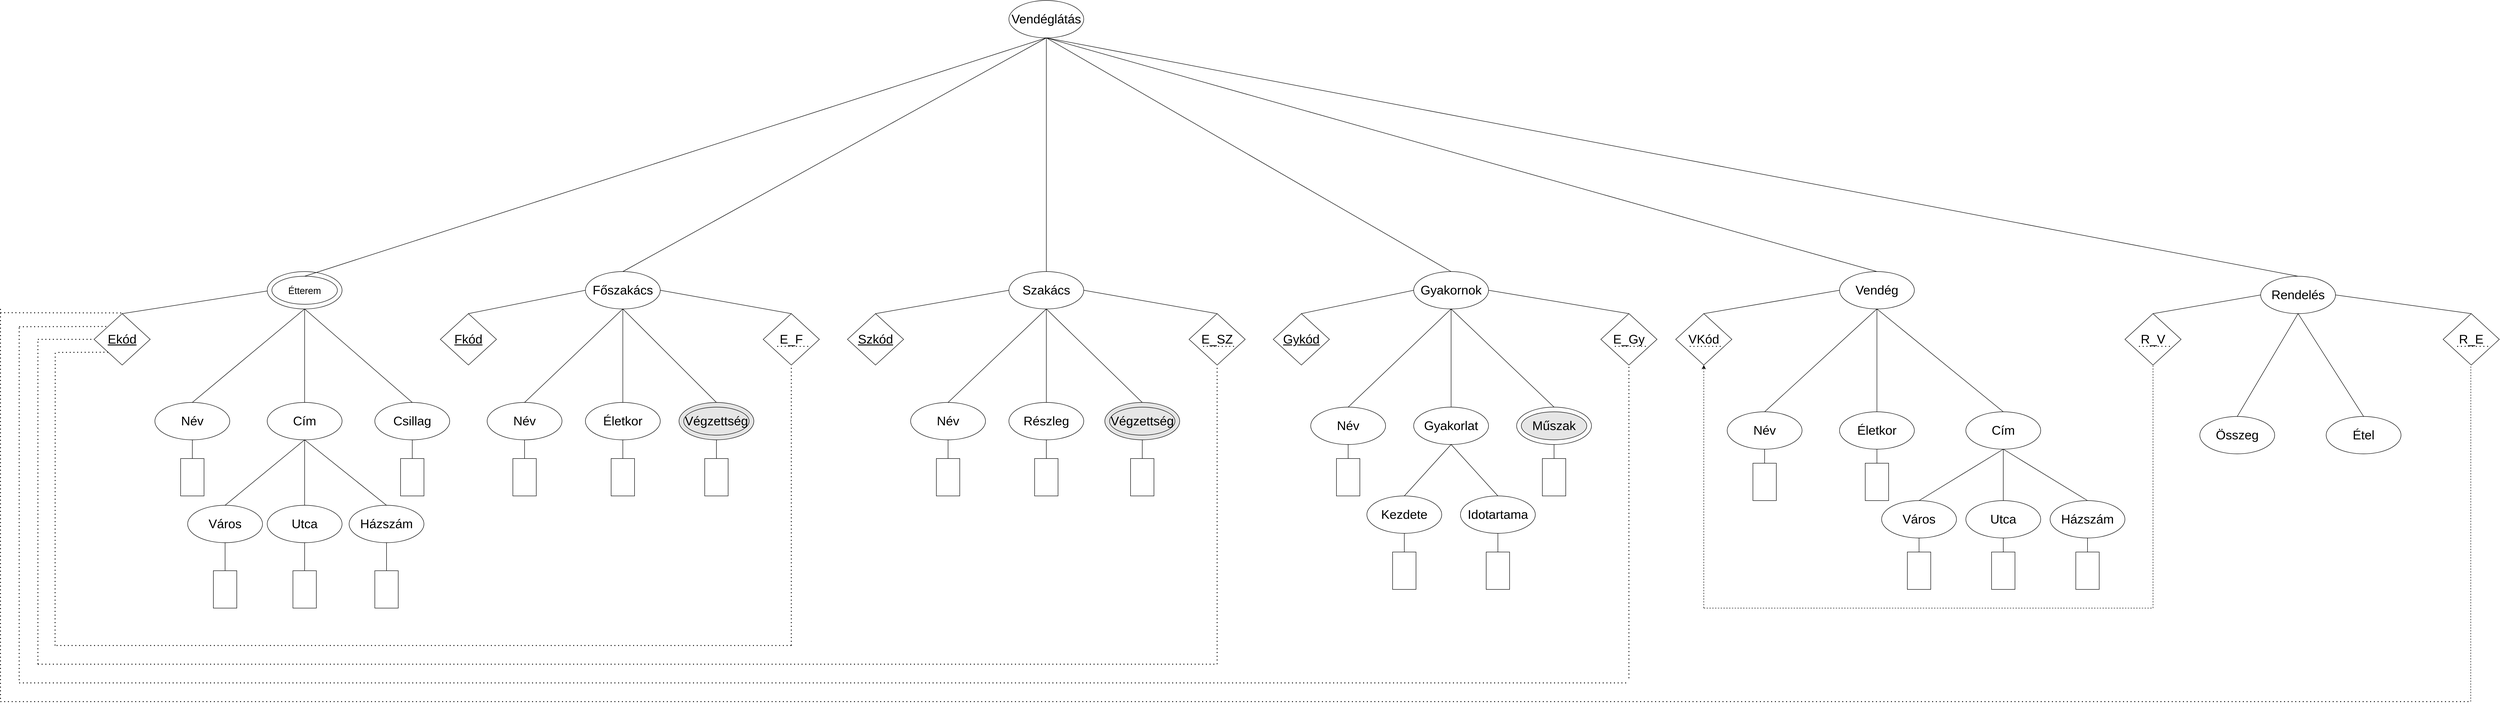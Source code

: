 <mxfile version="25.0.1">
  <diagram name="Page-1" id="8JmfMtVwKDrOoVaaeSnA">
    <mxGraphModel dx="6586" dy="4108" grid="1" gridSize="10" guides="1" tooltips="1" connect="1" arrows="1" fold="1" page="1" pageScale="1" pageWidth="850" pageHeight="1100" math="0" shadow="0">
      <root>
        <mxCell id="0" />
        <mxCell id="1" parent="0" />
        <mxCell id="OGvGZ4oasRyPuzzbkTMv-3" value="&lt;u style=&quot;font-size: 27px;&quot;&gt;Ekód&lt;/u&gt;" style="rhombus;whiteSpace=wrap;html=1;fontSize=27;" parent="1" vertex="1">
          <mxGeometry x="-280" y="290" width="120" height="110" as="geometry" />
        </mxCell>
        <mxCell id="OGvGZ4oasRyPuzzbkTMv-4" value="Cím" style="ellipse;whiteSpace=wrap;html=1;fontSize=27;" parent="1" vertex="1">
          <mxGeometry x="90" y="480" width="160" height="80" as="geometry" />
        </mxCell>
        <mxCell id="OGvGZ4oasRyPuzzbkTMv-5" value="Név" style="ellipse;whiteSpace=wrap;html=1;fontSize=27;" parent="1" vertex="1">
          <mxGeometry x="-150" y="480" width="160" height="80" as="geometry" />
        </mxCell>
        <mxCell id="OGvGZ4oasRyPuzzbkTMv-6" value="Csillag" style="ellipse;whiteSpace=wrap;html=1;fontSize=27;" parent="1" vertex="1">
          <mxGeometry x="320" y="480" width="160" height="80" as="geometry" />
        </mxCell>
        <mxCell id="OGvGZ4oasRyPuzzbkTMv-7" value="&lt;span style=&quot;color: rgba(0, 0, 0, 0); font-family: monospace; font-size: 0px; text-align: start; text-wrap: nowrap;&quot;&gt;%3CmxGraphModel%3E%3Croot%3E%3CmxCell%20id%3D%220%22%2F%3E%3CmxCell%20id%3D%221%22%20parent%3D%220%22%2F%3E%3CmxCell%20id%3D%222%22%20value%3D%22%22%20style%3D%22rounded%3D0%3BwhiteSpace%3Dwrap%3Bhtml%3D1%3Bdirection%3Dsouth%3B%22%20vertex%3D%221%22%20parent%3D%221%22%3E%3CmxGeometry%20x%3D%22-100%22%20y%3D%22600%22%20width%3D%2260%22%20height%3D%2280%22%20as%3D%22geometry%22%2F%3E%3C%2FmxCell%3E%3C%2Froot%3E%3C%2FmxGraphModel%3E&lt;/span&gt;" style="rounded=0;whiteSpace=wrap;html=1;direction=south;" parent="1" vertex="1">
          <mxGeometry x="-95" y="600" width="50" height="80" as="geometry" />
        </mxCell>
        <mxCell id="OGvGZ4oasRyPuzzbkTMv-8" value="" style="rounded=0;whiteSpace=wrap;html=1;direction=south;" parent="1" vertex="1">
          <mxGeometry x="375" y="600" width="50" height="80" as="geometry" />
        </mxCell>
        <mxCell id="OGvGZ4oasRyPuzzbkTMv-9" value="Utca" style="ellipse;whiteSpace=wrap;html=1;fontSize=27;" parent="1" vertex="1">
          <mxGeometry x="90" y="700" width="160" height="80" as="geometry" />
        </mxCell>
        <mxCell id="OGvGZ4oasRyPuzzbkTMv-10" value="Város" style="ellipse;whiteSpace=wrap;html=1;fontSize=27;" parent="1" vertex="1">
          <mxGeometry x="-80" y="700" width="160" height="80" as="geometry" />
        </mxCell>
        <mxCell id="OGvGZ4oasRyPuzzbkTMv-11" value="Házszám" style="ellipse;whiteSpace=wrap;html=1;fontSize=27;" parent="1" vertex="1">
          <mxGeometry x="265" y="700" width="160" height="80" as="geometry" />
        </mxCell>
        <mxCell id="OGvGZ4oasRyPuzzbkTMv-12" value="&lt;span style=&quot;color: rgba(0, 0, 0, 0); font-family: monospace; font-size: 0px; text-align: start; text-wrap: nowrap;&quot;&gt;%3CmxGraphModel%3E%3Croot%3E%3CmxCell%20id%3D%220%22%2F%3E%3CmxCell%20id%3D%221%22%20parent%3D%220%22%2F%3E%3CmxCell%20id%3D%222%22%20value%3D%22%22%20style%3D%22rounded%3D0%3BwhiteSpace%3Dwrap%3Bhtml%3D1%3Bdirection%3Dsouth%3B%22%20vertex%3D%221%22%20parent%3D%221%22%3E%3CmxGeometry%20x%3D%22-100%22%20y%3D%22600%22%20width%3D%2260%22%20height%3D%2280%22%20as%3D%22geometry%22%2F%3E%3C%2FmxCell%3E%3C%2Froot%3E%3C%2FmxGraphModel%3E&lt;/span&gt;" style="rounded=0;whiteSpace=wrap;html=1;direction=south;" parent="1" vertex="1">
          <mxGeometry x="-25" y="840" width="50" height="80" as="geometry" />
        </mxCell>
        <mxCell id="OGvGZ4oasRyPuzzbkTMv-13" value="&lt;span style=&quot;color: rgba(0, 0, 0, 0); font-family: monospace; font-size: 0px; text-align: start; text-wrap: nowrap;&quot;&gt;%3CmxGraphModel%3E%3Croot%3E%3CmxCell%20id%3D%220%22%2F%3E%3CmxCell%20id%3D%221%22%20parent%3D%220%22%2F%3E%3CmxCell%20id%3D%222%22%20value%3D%22%22%20style%3D%22rounded%3D0%3BwhiteSpace%3Dwrap%3Bhtml%3D1%3Bdirection%3Dsouth%3B%22%20vertex%3D%221%22%20parent%3D%221%22%3E%3CmxGeometry%20x%3D%22-100%22%20y%3D%22600%22%20width%3D%2260%22%20height%3D%2280%22%20as%3D%22geometry%22%2F%3E%3C%2FmxCell%3E%3C%2Froot%3E%3C%2FmxGraphModel%3E&lt;/span&gt;" style="rounded=0;whiteSpace=wrap;html=1;direction=south;" parent="1" vertex="1">
          <mxGeometry x="320" y="840" width="50" height="80" as="geometry" />
        </mxCell>
        <mxCell id="OGvGZ4oasRyPuzzbkTMv-14" value="&lt;span style=&quot;color: rgba(0, 0, 0, 0); font-family: monospace; font-size: 0px; text-align: start; text-wrap: nowrap;&quot;&gt;%3CmxGraphModel%3E%3Croot%3E%3CmxCell%20id%3D%220%22%2F%3E%3CmxCell%20id%3D%221%22%20parent%3D%220%22%2F%3E%3CmxCell%20id%3D%222%22%20value%3D%22%22%20style%3D%22rounded%3D0%3BwhiteSpace%3Dwrap%3Bhtml%3D1%3Bdirection%3Dsouth%3B%22%20vertex%3D%221%22%20parent%3D%221%22%3E%3CmxGeometry%20x%3D%22-100%22%20y%3D%22600%22%20width%3D%2260%22%20height%3D%2280%22%20as%3D%22geometry%22%2F%3E%3C%2FmxCell%3E%3C%2Froot%3E%3C%2FmxGraphModel%3E&lt;/span&gt;" style="rounded=0;whiteSpace=wrap;html=1;direction=south;" parent="1" vertex="1">
          <mxGeometry x="145" y="840" width="50" height="80" as="geometry" />
        </mxCell>
        <mxCell id="OGvGZ4oasRyPuzzbkTMv-15" value="" style="endArrow=none;html=1;rounded=0;entryX=0;entryY=0.5;entryDx=0;entryDy=0;exitX=0.5;exitY=0;exitDx=0;exitDy=0;" parent="1" source="OGvGZ4oasRyPuzzbkTMv-3" target="OGvGZ4oasRyPuzzbkTMv-27" edge="1">
          <mxGeometry width="50" height="50" relative="1" as="geometry">
            <mxPoint x="410" y="600" as="sourcePoint" />
            <mxPoint x="460" y="550" as="targetPoint" />
          </mxGeometry>
        </mxCell>
        <mxCell id="OGvGZ4oasRyPuzzbkTMv-16" value="" style="endArrow=none;html=1;rounded=0;entryX=0.5;entryY=1;entryDx=0;entryDy=0;exitX=0.5;exitY=0;exitDx=0;exitDy=0;" parent="1" source="OGvGZ4oasRyPuzzbkTMv-4" target="OGvGZ4oasRyPuzzbkTMv-2" edge="1">
          <mxGeometry width="50" height="50" relative="1" as="geometry">
            <mxPoint x="410" y="600" as="sourcePoint" />
            <mxPoint x="460" y="550" as="targetPoint" />
          </mxGeometry>
        </mxCell>
        <mxCell id="OGvGZ4oasRyPuzzbkTMv-17" value="" style="endArrow=none;html=1;rounded=0;entryX=0.5;entryY=1;entryDx=0;entryDy=0;exitX=0.5;exitY=0;exitDx=0;exitDy=0;" parent="1" source="OGvGZ4oasRyPuzzbkTMv-6" target="OGvGZ4oasRyPuzzbkTMv-2" edge="1">
          <mxGeometry width="50" height="50" relative="1" as="geometry">
            <mxPoint x="410" y="600" as="sourcePoint" />
            <mxPoint x="460" y="550" as="targetPoint" />
          </mxGeometry>
        </mxCell>
        <mxCell id="OGvGZ4oasRyPuzzbkTMv-18" value="" style="endArrow=none;html=1;rounded=0;entryX=0.5;entryY=1;entryDx=0;entryDy=0;exitX=0.5;exitY=0;exitDx=0;exitDy=0;" parent="1" source="OGvGZ4oasRyPuzzbkTMv-5" target="OGvGZ4oasRyPuzzbkTMv-2" edge="1">
          <mxGeometry width="50" height="50" relative="1" as="geometry">
            <mxPoint x="410" y="600" as="sourcePoint" />
            <mxPoint x="460" y="550" as="targetPoint" />
          </mxGeometry>
        </mxCell>
        <mxCell id="OGvGZ4oasRyPuzzbkTMv-19" value="" style="endArrow=none;html=1;rounded=0;entryX=0.5;entryY=1;entryDx=0;entryDy=0;exitX=0.5;exitY=0;exitDx=0;exitDy=0;" parent="1" source="OGvGZ4oasRyPuzzbkTMv-9" target="OGvGZ4oasRyPuzzbkTMv-4" edge="1">
          <mxGeometry width="50" height="50" relative="1" as="geometry">
            <mxPoint x="410" y="600" as="sourcePoint" />
            <mxPoint x="460" y="550" as="targetPoint" />
          </mxGeometry>
        </mxCell>
        <mxCell id="OGvGZ4oasRyPuzzbkTMv-20" value="" style="endArrow=none;html=1;rounded=0;entryX=0.5;entryY=1;entryDx=0;entryDy=0;exitX=0.5;exitY=0;exitDx=0;exitDy=0;" parent="1" source="OGvGZ4oasRyPuzzbkTMv-10" target="OGvGZ4oasRyPuzzbkTMv-4" edge="1">
          <mxGeometry width="50" height="50" relative="1" as="geometry">
            <mxPoint x="410" y="600" as="sourcePoint" />
            <mxPoint x="460" y="550" as="targetPoint" />
          </mxGeometry>
        </mxCell>
        <mxCell id="OGvGZ4oasRyPuzzbkTMv-21" value="" style="endArrow=none;html=1;rounded=0;entryX=0.5;entryY=1;entryDx=0;entryDy=0;exitX=0.5;exitY=0;exitDx=0;exitDy=0;" parent="1" source="OGvGZ4oasRyPuzzbkTMv-11" target="OGvGZ4oasRyPuzzbkTMv-4" edge="1">
          <mxGeometry width="50" height="50" relative="1" as="geometry">
            <mxPoint x="410" y="600" as="sourcePoint" />
            <mxPoint x="460" y="550" as="targetPoint" />
          </mxGeometry>
        </mxCell>
        <mxCell id="OGvGZ4oasRyPuzzbkTMv-22" value="" style="endArrow=none;html=1;rounded=0;entryX=0.5;entryY=1;entryDx=0;entryDy=0;exitX=0;exitY=0.5;exitDx=0;exitDy=0;" parent="1" source="OGvGZ4oasRyPuzzbkTMv-8" target="OGvGZ4oasRyPuzzbkTMv-6" edge="1">
          <mxGeometry width="50" height="50" relative="1" as="geometry">
            <mxPoint x="410" y="600" as="sourcePoint" />
            <mxPoint x="460" y="550" as="targetPoint" />
          </mxGeometry>
        </mxCell>
        <mxCell id="OGvGZ4oasRyPuzzbkTMv-23" value="" style="endArrow=none;html=1;rounded=0;entryX=0.5;entryY=1;entryDx=0;entryDy=0;exitX=0;exitY=0.5;exitDx=0;exitDy=0;" parent="1" source="OGvGZ4oasRyPuzzbkTMv-7" target="OGvGZ4oasRyPuzzbkTMv-5" edge="1">
          <mxGeometry width="50" height="50" relative="1" as="geometry">
            <mxPoint x="410" y="600" as="sourcePoint" />
            <mxPoint x="460" y="550" as="targetPoint" />
          </mxGeometry>
        </mxCell>
        <mxCell id="OGvGZ4oasRyPuzzbkTMv-24" value="" style="endArrow=none;html=1;rounded=0;entryX=0.5;entryY=1;entryDx=0;entryDy=0;exitX=0;exitY=0.5;exitDx=0;exitDy=0;" parent="1" source="OGvGZ4oasRyPuzzbkTMv-14" target="OGvGZ4oasRyPuzzbkTMv-9" edge="1">
          <mxGeometry width="50" height="50" relative="1" as="geometry">
            <mxPoint x="410" y="600" as="sourcePoint" />
            <mxPoint x="460" y="550" as="targetPoint" />
          </mxGeometry>
        </mxCell>
        <mxCell id="OGvGZ4oasRyPuzzbkTMv-25" value="" style="endArrow=none;html=1;rounded=0;entryX=0.5;entryY=1;entryDx=0;entryDy=0;exitX=0;exitY=0.5;exitDx=0;exitDy=0;" parent="1" source="OGvGZ4oasRyPuzzbkTMv-12" target="OGvGZ4oasRyPuzzbkTMv-10" edge="1">
          <mxGeometry width="50" height="50" relative="1" as="geometry">
            <mxPoint x="410" y="600" as="sourcePoint" />
            <mxPoint x="460" y="550" as="targetPoint" />
          </mxGeometry>
        </mxCell>
        <mxCell id="OGvGZ4oasRyPuzzbkTMv-26" value="" style="endArrow=none;html=1;rounded=0;entryX=0.5;entryY=1;entryDx=0;entryDy=0;exitX=0;exitY=0.5;exitDx=0;exitDy=0;" parent="1" source="OGvGZ4oasRyPuzzbkTMv-13" target="OGvGZ4oasRyPuzzbkTMv-11" edge="1">
          <mxGeometry width="50" height="50" relative="1" as="geometry">
            <mxPoint x="410" y="600" as="sourcePoint" />
            <mxPoint x="460" y="550" as="targetPoint" />
          </mxGeometry>
        </mxCell>
        <mxCell id="OGvGZ4oasRyPuzzbkTMv-28" value="" style="group;fontSize=27;" parent="1" vertex="1" connectable="0">
          <mxGeometry x="90" y="200" width="160" height="80" as="geometry" />
        </mxCell>
        <mxCell id="OGvGZ4oasRyPuzzbkTMv-2" value="Étterem" style="ellipse;whiteSpace=wrap;html=1;fontSize=20;" parent="OGvGZ4oasRyPuzzbkTMv-28" vertex="1">
          <mxGeometry width="160" height="80" as="geometry" />
        </mxCell>
        <mxCell id="OGvGZ4oasRyPuzzbkTMv-27" value="" style="ellipse;whiteSpace=wrap;html=1;fillColor=none;" parent="OGvGZ4oasRyPuzzbkTMv-28" vertex="1">
          <mxGeometry x="10" y="10" width="140" height="60" as="geometry" />
        </mxCell>
        <mxCell id="OGvGZ4oasRyPuzzbkTMv-32" value="Főszakács" style="ellipse;whiteSpace=wrap;html=1;fontSize=27;" parent="1" vertex="1">
          <mxGeometry x="770" y="200" width="160" height="80" as="geometry" />
        </mxCell>
        <mxCell id="OGvGZ4oasRyPuzzbkTMv-33" value="Szakács" style="ellipse;whiteSpace=wrap;html=1;fontSize=27;" parent="1" vertex="1">
          <mxGeometry x="1675" y="200" width="160" height="80" as="geometry" />
        </mxCell>
        <mxCell id="OGvGZ4oasRyPuzzbkTMv-34" value="Gyakornok" style="ellipse;whiteSpace=wrap;html=1;fontSize=27;" parent="1" vertex="1">
          <mxGeometry x="2540" y="200" width="160" height="80" as="geometry" />
        </mxCell>
        <mxCell id="OGvGZ4oasRyPuzzbkTMv-35" value="Vendég" style="ellipse;whiteSpace=wrap;html=1;fontSize=27;" parent="1" vertex="1">
          <mxGeometry x="3450" y="200" width="160" height="80" as="geometry" />
        </mxCell>
        <mxCell id="OGvGZ4oasRyPuzzbkTMv-36" value="&lt;u style=&quot;font-size: 27px;&quot;&gt;Fkód&lt;/u&gt;" style="rhombus;whiteSpace=wrap;html=1;fontSize=27;" parent="1" vertex="1">
          <mxGeometry x="460" y="290" width="120" height="110" as="geometry" />
        </mxCell>
        <mxCell id="OGvGZ4oasRyPuzzbkTMv-37" value="Név" style="ellipse;whiteSpace=wrap;html=1;fontSize=27;" parent="1" vertex="1">
          <mxGeometry x="560" y="480" width="160" height="80" as="geometry" />
        </mxCell>
        <mxCell id="OGvGZ4oasRyPuzzbkTMv-38" value="Életkor" style="ellipse;whiteSpace=wrap;html=1;fontSize=27;" parent="1" vertex="1">
          <mxGeometry x="770" y="480" width="160" height="80" as="geometry" />
        </mxCell>
        <mxCell id="OGvGZ4oasRyPuzzbkTMv-39" value="" style="ellipse;whiteSpace=wrap;html=1;fontSize=27;fillColor=#E6E6E6;" parent="1" vertex="1">
          <mxGeometry x="970" y="480" width="160" height="80" as="geometry" />
        </mxCell>
        <mxCell id="OGvGZ4oasRyPuzzbkTMv-40" value="&lt;span style=&quot;color: rgba(0, 0, 0, 0); font-family: monospace; font-size: 0px; text-align: start; text-wrap: nowrap;&quot;&gt;%3CmxGraphModel%3E%3Croot%3E%3CmxCell%20id%3D%220%22%2F%3E%3CmxCell%20id%3D%221%22%20parent%3D%220%22%2F%3E%3CmxCell%20id%3D%222%22%20value%3D%22%22%20style%3D%22rounded%3D0%3BwhiteSpace%3Dwrap%3Bhtml%3D1%3Bdirection%3Dsouth%3B%22%20vertex%3D%221%22%20parent%3D%221%22%3E%3CmxGeometry%20x%3D%22-100%22%20y%3D%22600%22%20width%3D%2260%22%20height%3D%2280%22%20as%3D%22geometry%22%2F%3E%3C%2FmxCell%3E%3C%2Froot%3E%3C%2FmxGraphModel%3E&lt;/span&gt;" style="rounded=0;whiteSpace=wrap;html=1;direction=south;" parent="1" vertex="1">
          <mxGeometry x="615" y="600" width="50" height="80" as="geometry" />
        </mxCell>
        <mxCell id="OGvGZ4oasRyPuzzbkTMv-41" value="&lt;span style=&quot;color: rgba(0, 0, 0, 0); font-family: monospace; font-size: 0px; text-align: start; text-wrap: nowrap;&quot;&gt;%3CmxGraphModel%3E%3Croot%3E%3CmxCell%20id%3D%220%22%2F%3E%3CmxCell%20id%3D%221%22%20parent%3D%220%22%2F%3E%3CmxCell%20id%3D%222%22%20value%3D%22%22%20style%3D%22rounded%3D0%3BwhiteSpace%3Dwrap%3Bhtml%3D1%3Bdirection%3Dsouth%3B%22%20vertex%3D%221%22%20parent%3D%221%22%3E%3CmxGeometry%20x%3D%22-100%22%20y%3D%22600%22%20width%3D%2260%22%20height%3D%2280%22%20as%3D%22geometry%22%2F%3E%3C%2FmxCell%3E%3C%2Froot%3E%3C%2FmxGraphModel%3E&lt;/span&gt;" style="rounded=0;whiteSpace=wrap;html=1;direction=south;" parent="1" vertex="1">
          <mxGeometry x="825" y="600" width="50" height="80" as="geometry" />
        </mxCell>
        <mxCell id="OGvGZ4oasRyPuzzbkTMv-42" value="" style="endArrow=none;html=1;rounded=0;exitX=0;exitY=0.5;exitDx=0;exitDy=0;entryX=0.5;entryY=1;entryDx=0;entryDy=0;" parent="1" source="OGvGZ4oasRyPuzzbkTMv-40" target="OGvGZ4oasRyPuzzbkTMv-37" edge="1">
          <mxGeometry width="50" height="50" relative="1" as="geometry">
            <mxPoint x="410" y="610" as="sourcePoint" />
            <mxPoint x="670" y="570" as="targetPoint" />
          </mxGeometry>
        </mxCell>
        <mxCell id="OGvGZ4oasRyPuzzbkTMv-43" value="" style="endArrow=none;html=1;rounded=0;entryX=0;entryY=0.5;entryDx=0;entryDy=0;exitX=0.5;exitY=0;exitDx=0;exitDy=0;" parent="1" source="OGvGZ4oasRyPuzzbkTMv-36" target="OGvGZ4oasRyPuzzbkTMv-32" edge="1">
          <mxGeometry width="50" height="50" relative="1" as="geometry">
            <mxPoint x="1110" y="530" as="sourcePoint" />
            <mxPoint x="1160" y="480" as="targetPoint" />
          </mxGeometry>
        </mxCell>
        <mxCell id="OGvGZ4oasRyPuzzbkTMv-44" value="" style="endArrow=none;html=1;rounded=0;entryX=0.5;entryY=1;entryDx=0;entryDy=0;exitX=0;exitY=0.5;exitDx=0;exitDy=0;" parent="1" source="OGvGZ4oasRyPuzzbkTMv-41" target="OGvGZ4oasRyPuzzbkTMv-38" edge="1">
          <mxGeometry width="50" height="50" relative="1" as="geometry">
            <mxPoint x="1110" y="530" as="sourcePoint" />
            <mxPoint x="1160" y="480" as="targetPoint" />
          </mxGeometry>
        </mxCell>
        <mxCell id="OGvGZ4oasRyPuzzbkTMv-45" value="" style="endArrow=none;html=1;rounded=0;entryX=0.5;entryY=1;entryDx=0;entryDy=0;exitX=0.5;exitY=0;exitDx=0;exitDy=0;" parent="1" source="OGvGZ4oasRyPuzzbkTMv-38" target="OGvGZ4oasRyPuzzbkTMv-32" edge="1">
          <mxGeometry width="50" height="50" relative="1" as="geometry">
            <mxPoint x="1110" y="530" as="sourcePoint" />
            <mxPoint x="1160" y="480" as="targetPoint" />
          </mxGeometry>
        </mxCell>
        <mxCell id="OGvGZ4oasRyPuzzbkTMv-46" value="" style="endArrow=none;html=1;rounded=0;entryX=0.5;entryY=1;entryDx=0;entryDy=0;exitX=0.5;exitY=0;exitDx=0;exitDy=0;" parent="1" source="OGvGZ4oasRyPuzzbkTMv-37" target="OGvGZ4oasRyPuzzbkTMv-32" edge="1">
          <mxGeometry width="50" height="50" relative="1" as="geometry">
            <mxPoint x="1110" y="530" as="sourcePoint" />
            <mxPoint x="1160" y="480" as="targetPoint" />
          </mxGeometry>
        </mxCell>
        <mxCell id="OGvGZ4oasRyPuzzbkTMv-50" value="" style="endArrow=none;html=1;rounded=0;entryX=0.5;entryY=1;entryDx=0;entryDy=0;exitX=0.5;exitY=0;exitDx=0;exitDy=0;" parent="1" source="OGvGZ4oasRyPuzzbkTMv-39" target="OGvGZ4oasRyPuzzbkTMv-32" edge="1">
          <mxGeometry width="50" height="50" relative="1" as="geometry">
            <mxPoint x="1110" y="530" as="sourcePoint" />
            <mxPoint x="1160" y="480" as="targetPoint" />
          </mxGeometry>
        </mxCell>
        <mxCell id="OGvGZ4oasRyPuzzbkTMv-51" value="&lt;u style=&quot;font-size: 27px;&quot;&gt;Szkód&lt;/u&gt;" style="rhombus;whiteSpace=wrap;html=1;fontSize=27;" parent="1" vertex="1">
          <mxGeometry x="1330" y="290" width="120" height="110" as="geometry" />
        </mxCell>
        <mxCell id="OGvGZ4oasRyPuzzbkTMv-52" value="" style="endArrow=none;html=1;rounded=0;entryX=0;entryY=0.5;entryDx=0;entryDy=0;exitX=0.5;exitY=0;exitDx=0;exitDy=0;" parent="1" source="OGvGZ4oasRyPuzzbkTMv-51" target="OGvGZ4oasRyPuzzbkTMv-33" edge="1">
          <mxGeometry width="50" height="50" relative="1" as="geometry">
            <mxPoint x="1395" y="280" as="sourcePoint" />
            <mxPoint x="1535" y="240" as="targetPoint" />
          </mxGeometry>
        </mxCell>
        <mxCell id="OGvGZ4oasRyPuzzbkTMv-53" value="Név" style="ellipse;whiteSpace=wrap;html=1;fontSize=27;" parent="1" vertex="1">
          <mxGeometry x="1465" y="480" width="160" height="80" as="geometry" />
        </mxCell>
        <mxCell id="OGvGZ4oasRyPuzzbkTMv-54" value="Részleg" style="ellipse;whiteSpace=wrap;html=1;fontSize=27;" parent="1" vertex="1">
          <mxGeometry x="1675" y="480" width="160" height="80" as="geometry" />
        </mxCell>
        <mxCell id="OGvGZ4oasRyPuzzbkTMv-55" value="" style="ellipse;whiteSpace=wrap;html=1;fontSize=27;fillColor=#E6E6E6;" parent="1" vertex="1">
          <mxGeometry x="1880" y="480" width="160" height="80" as="geometry" />
        </mxCell>
        <mxCell id="OGvGZ4oasRyPuzzbkTMv-56" value="&lt;span style=&quot;color: rgba(0, 0, 0, 0); font-family: monospace; font-size: 0px; text-align: start; text-wrap: nowrap;&quot;&gt;%3CmxGraphModel%3E%3Croot%3E%3CmxCell%20id%3D%220%22%2F%3E%3CmxCell%20id%3D%221%22%20parent%3D%220%22%2F%3E%3CmxCell%20id%3D%222%22%20value%3D%22%22%20style%3D%22rounded%3D0%3BwhiteSpace%3Dwrap%3Bhtml%3D1%3Bdirection%3Dsouth%3B%22%20vertex%3D%221%22%20parent%3D%221%22%3E%3CmxGeometry%20x%3D%22-100%22%20y%3D%22600%22%20width%3D%2260%22%20height%3D%2280%22%20as%3D%22geometry%22%2F%3E%3C%2FmxCell%3E%3C%2Froot%3E%3C%2FmxGraphModel%3E&lt;/span&gt;" style="rounded=0;whiteSpace=wrap;html=1;direction=south;" parent="1" vertex="1">
          <mxGeometry x="1520" y="600" width="50" height="80" as="geometry" />
        </mxCell>
        <mxCell id="OGvGZ4oasRyPuzzbkTMv-57" value="&lt;span style=&quot;color: rgba(0, 0, 0, 0); font-family: monospace; font-size: 0px; text-align: start; text-wrap: nowrap;&quot;&gt;%3CmxGraphModel%3E%3Croot%3E%3CmxCell%20id%3D%220%22%2F%3E%3CmxCell%20id%3D%221%22%20parent%3D%220%22%2F%3E%3CmxCell%20id%3D%222%22%20value%3D%22%22%20style%3D%22rounded%3D0%3BwhiteSpace%3Dwrap%3Bhtml%3D1%3Bdirection%3Dsouth%3B%22%20vertex%3D%221%22%20parent%3D%221%22%3E%3CmxGeometry%20x%3D%22-100%22%20y%3D%22600%22%20width%3D%2260%22%20height%3D%2280%22%20as%3D%22geometry%22%2F%3E%3C%2FmxCell%3E%3C%2Froot%3E%3C%2FmxGraphModel%3E&lt;/span&gt;" style="rounded=0;whiteSpace=wrap;html=1;direction=south;" parent="1" vertex="1">
          <mxGeometry x="1730" y="600" width="50" height="80" as="geometry" />
        </mxCell>
        <mxCell id="OGvGZ4oasRyPuzzbkTMv-58" value="" style="endArrow=none;html=1;rounded=0;entryX=0;entryY=0.5;entryDx=0;entryDy=0;exitX=0.5;exitY=1;exitDx=0;exitDy=0;" parent="1" source="OGvGZ4oasRyPuzzbkTMv-53" target="OGvGZ4oasRyPuzzbkTMv-56" edge="1">
          <mxGeometry width="50" height="50" relative="1" as="geometry">
            <mxPoint x="1050" y="610" as="sourcePoint" />
            <mxPoint x="1050" y="570" as="targetPoint" />
          </mxGeometry>
        </mxCell>
        <mxCell id="OGvGZ4oasRyPuzzbkTMv-59" value="" style="endArrow=none;html=1;rounded=0;entryX=0.5;entryY=1;entryDx=0;entryDy=0;exitX=0;exitY=0.5;exitDx=0;exitDy=0;" parent="1" source="OGvGZ4oasRyPuzzbkTMv-57" target="OGvGZ4oasRyPuzzbkTMv-54" edge="1">
          <mxGeometry width="50" height="50" relative="1" as="geometry">
            <mxPoint x="1050" y="490" as="sourcePoint" />
            <mxPoint x="1050" y="290" as="targetPoint" />
          </mxGeometry>
        </mxCell>
        <mxCell id="OGvGZ4oasRyPuzzbkTMv-60" value="" style="endArrow=none;html=1;rounded=0;entryX=0.5;entryY=1;entryDx=0;entryDy=0;exitX=0.5;exitY=0;exitDx=0;exitDy=0;" parent="1" source="OGvGZ4oasRyPuzzbkTMv-54" target="OGvGZ4oasRyPuzzbkTMv-33" edge="1">
          <mxGeometry width="50" height="50" relative="1" as="geometry">
            <mxPoint x="1610" y="390" as="sourcePoint" />
            <mxPoint x="1660" y="340" as="targetPoint" />
          </mxGeometry>
        </mxCell>
        <mxCell id="OGvGZ4oasRyPuzzbkTMv-61" value="" style="endArrow=none;html=1;rounded=0;entryX=0.5;entryY=1;entryDx=0;entryDy=0;exitX=0.5;exitY=0;exitDx=0;exitDy=0;" parent="1" source="OGvGZ4oasRyPuzzbkTMv-53" target="OGvGZ4oasRyPuzzbkTMv-33" edge="1">
          <mxGeometry width="50" height="50" relative="1" as="geometry">
            <mxPoint x="1710" y="490" as="sourcePoint" />
            <mxPoint x="1710" y="290" as="targetPoint" />
          </mxGeometry>
        </mxCell>
        <mxCell id="OGvGZ4oasRyPuzzbkTMv-62" value="" style="endArrow=none;html=1;rounded=0;entryX=0.5;entryY=1;entryDx=0;entryDy=0;exitX=0.5;exitY=0;exitDx=0;exitDy=0;" parent="1" source="OGvGZ4oasRyPuzzbkTMv-55" target="OGvGZ4oasRyPuzzbkTMv-33" edge="1">
          <mxGeometry width="50" height="50" relative="1" as="geometry">
            <mxPoint x="1500" y="490" as="sourcePoint" />
            <mxPoint x="1710" y="290" as="targetPoint" />
          </mxGeometry>
        </mxCell>
        <mxCell id="OGvGZ4oasRyPuzzbkTMv-63" value="&lt;u style=&quot;font-size: 27px;&quot;&gt;Gykód&lt;/u&gt;" style="rhombus;whiteSpace=wrap;html=1;fontSize=27;" parent="1" vertex="1">
          <mxGeometry x="2240" y="290" width="120" height="110" as="geometry" />
        </mxCell>
        <mxCell id="OGvGZ4oasRyPuzzbkTMv-64" value="" style="endArrow=none;html=1;rounded=0;entryX=0;entryY=0.5;entryDx=0;entryDy=0;exitX=0.5;exitY=0;exitDx=0;exitDy=0;" parent="1" source="OGvGZ4oasRyPuzzbkTMv-63" target="OGvGZ4oasRyPuzzbkTMv-34" edge="1">
          <mxGeometry width="50" height="50" relative="1" as="geometry">
            <mxPoint x="2330" y="280" as="sourcePoint" />
            <mxPoint x="1900" y="260" as="targetPoint" />
          </mxGeometry>
        </mxCell>
        <mxCell id="OGvGZ4oasRyPuzzbkTMv-65" value="Név" style="ellipse;whiteSpace=wrap;html=1;fontSize=27;strokeColor=default;" parent="1" vertex="1">
          <mxGeometry x="2320" y="490" width="160" height="80" as="geometry" />
        </mxCell>
        <mxCell id="OGvGZ4oasRyPuzzbkTMv-66" value="Gyakorlat" style="ellipse;whiteSpace=wrap;html=1;fontSize=27;strokeColor=default;" parent="1" vertex="1">
          <mxGeometry x="2540" y="490" width="160" height="80" as="geometry" />
        </mxCell>
        <mxCell id="OGvGZ4oasRyPuzzbkTMv-67" value="" style="ellipse;whiteSpace=wrap;html=1;fontSize=27;strokeColor=default;" parent="1" vertex="1">
          <mxGeometry x="2760" y="490" width="160" height="80" as="geometry" />
        </mxCell>
        <mxCell id="OGvGZ4oasRyPuzzbkTMv-69" value="" style="endArrow=none;html=1;rounded=0;entryX=0.5;entryY=1;entryDx=0;entryDy=0;exitX=0.5;exitY=0;exitDx=0;exitDy=0;" parent="1" source="OGvGZ4oasRyPuzzbkTMv-65" target="OGvGZ4oasRyPuzzbkTMv-34" edge="1">
          <mxGeometry width="50" height="50" relative="1" as="geometry">
            <mxPoint x="2090" y="360" as="sourcePoint" />
            <mxPoint x="2140" y="310" as="targetPoint" />
          </mxGeometry>
        </mxCell>
        <mxCell id="OGvGZ4oasRyPuzzbkTMv-70" value="" style="endArrow=none;html=1;rounded=0;entryX=0.5;entryY=0;entryDx=0;entryDy=0;exitX=0.5;exitY=1;exitDx=0;exitDy=0;" parent="1" source="OGvGZ4oasRyPuzzbkTMv-34" target="OGvGZ4oasRyPuzzbkTMv-66" edge="1">
          <mxGeometry width="50" height="50" relative="1" as="geometry">
            <mxPoint x="2720" y="340" as="sourcePoint" />
            <mxPoint x="2630" y="300" as="targetPoint" />
          </mxGeometry>
        </mxCell>
        <mxCell id="OGvGZ4oasRyPuzzbkTMv-71" value="" style="endArrow=none;html=1;rounded=0;entryX=0.5;entryY=0;entryDx=0;entryDy=0;exitX=0.5;exitY=1;exitDx=0;exitDy=0;" parent="1" source="OGvGZ4oasRyPuzzbkTMv-34" target="OGvGZ4oasRyPuzzbkTMv-67" edge="1">
          <mxGeometry width="50" height="50" relative="1" as="geometry">
            <mxPoint x="2790" y="320" as="sourcePoint" />
            <mxPoint x="2790" y="520" as="targetPoint" />
          </mxGeometry>
        </mxCell>
        <mxCell id="OGvGZ4oasRyPuzzbkTMv-72" value="Rendelés" style="ellipse;whiteSpace=wrap;html=1;fontSize=27;" parent="1" vertex="1">
          <mxGeometry x="4350" y="210" width="160" height="80" as="geometry" />
        </mxCell>
        <mxCell id="OGvGZ4oasRyPuzzbkTMv-74" value="" style="endArrow=none;html=1;rounded=0;entryX=1;entryY=0.5;entryDx=0;entryDy=0;exitX=0.5;exitY=0;exitDx=0;exitDy=0;" parent="1" source="OGvGZ4oasRyPuzzbkTMv-73" target="OGvGZ4oasRyPuzzbkTMv-32" edge="1">
          <mxGeometry width="50" height="50" relative="1" as="geometry">
            <mxPoint x="530" y="290" as="sourcePoint" />
            <mxPoint x="780" y="250" as="targetPoint" />
          </mxGeometry>
        </mxCell>
        <mxCell id="OGvGZ4oasRyPuzzbkTMv-75" value="" style="endArrow=none;dashed=1;html=1;dashPattern=1 3;strokeWidth=2;rounded=0;entryX=0.5;entryY=1;entryDx=0;entryDy=0;" parent="1" target="OGvGZ4oasRyPuzzbkTMv-73" edge="1">
          <mxGeometry width="50" height="50" relative="1" as="geometry">
            <mxPoint x="1210" y="1000" as="sourcePoint" />
            <mxPoint x="700" y="640" as="targetPoint" />
          </mxGeometry>
        </mxCell>
        <mxCell id="OGvGZ4oasRyPuzzbkTMv-77" value="" style="endArrow=none;dashed=1;html=1;dashPattern=1 3;strokeWidth=2;rounded=0;" parent="1" edge="1">
          <mxGeometry width="50" height="50" relative="1" as="geometry">
            <mxPoint x="-360" y="1000" as="sourcePoint" />
            <mxPoint x="1210" y="1000" as="targetPoint" />
          </mxGeometry>
        </mxCell>
        <mxCell id="OGvGZ4oasRyPuzzbkTMv-81" value="" style="endArrow=none;dashed=1;html=1;dashPattern=1 3;strokeWidth=2;rounded=0;exitX=0;exitY=1;exitDx=0;exitDy=0;" parent="1" source="OGvGZ4oasRyPuzzbkTMv-3" edge="1">
          <mxGeometry width="50" height="50" relative="1" as="geometry">
            <mxPoint x="615" y="750" as="sourcePoint" />
            <mxPoint x="-360" y="373" as="targetPoint" />
          </mxGeometry>
        </mxCell>
        <mxCell id="OGvGZ4oasRyPuzzbkTMv-83" value="" style="group" parent="1" vertex="1" connectable="0">
          <mxGeometry x="1150" y="290" width="120" height="110" as="geometry" />
        </mxCell>
        <mxCell id="OGvGZ4oasRyPuzzbkTMv-73" value="&lt;span style=&quot;font-size: 27px;&quot;&gt;E_F&lt;/span&gt;" style="rhombus;whiteSpace=wrap;html=1;fontSize=27;" parent="OGvGZ4oasRyPuzzbkTMv-83" vertex="1">
          <mxGeometry width="120" height="110" as="geometry" />
        </mxCell>
        <mxCell id="OGvGZ4oasRyPuzzbkTMv-82" value="" style="endArrow=none;dashed=1;html=1;dashPattern=1 3;strokeWidth=2;rounded=0;" parent="OGvGZ4oasRyPuzzbkTMv-83" edge="1">
          <mxGeometry width="50" height="50" relative="1" as="geometry">
            <mxPoint x="30" y="70" as="sourcePoint" />
            <mxPoint x="100" y="70" as="targetPoint" />
          </mxGeometry>
        </mxCell>
        <mxCell id="OGvGZ4oasRyPuzzbkTMv-84" value="" style="endArrow=none;dashed=1;html=1;dashPattern=1 3;strokeWidth=2;rounded=0;" parent="1" edge="1">
          <mxGeometry width="50" height="50" relative="1" as="geometry">
            <mxPoint x="-363.333" y="1000" as="sourcePoint" />
            <mxPoint x="-363" y="370" as="targetPoint" />
          </mxGeometry>
        </mxCell>
        <mxCell id="OGvGZ4oasRyPuzzbkTMv-89" value="Végzettség" style="ellipse;whiteSpace=wrap;html=1;fontSize=27;fillColor=#E6E6E6;" parent="1" vertex="1">
          <mxGeometry x="980" y="490" width="140" height="60" as="geometry" />
        </mxCell>
        <mxCell id="OGvGZ4oasRyPuzzbkTMv-90" value="&lt;span style=&quot;color: rgba(0, 0, 0, 0); font-family: monospace; font-size: 0px; text-align: start; text-wrap: nowrap;&quot;&gt;%3CmxGraphModel%3E%3Croot%3E%3CmxCell%20id%3D%220%22%2F%3E%3CmxCell%20id%3D%221%22%20parent%3D%220%22%2F%3E%3CmxCell%20id%3D%222%22%20value%3D%22%22%20style%3D%22rounded%3D0%3BwhiteSpace%3Dwrap%3Bhtml%3D1%3Bdirection%3Dsouth%3B%22%20vertex%3D%221%22%20parent%3D%221%22%3E%3CmxGeometry%20x%3D%22-100%22%20y%3D%22600%22%20width%3D%2260%22%20height%3D%2280%22%20as%3D%22geometry%22%2F%3E%3C%2FmxCell%3E%3C%2Froot%3E%3C%2FmxGraphModel%3E&lt;/span&gt;" style="rounded=0;whiteSpace=wrap;html=1;direction=south;" parent="1" vertex="1">
          <mxGeometry x="1025" y="600" width="50" height="80" as="geometry" />
        </mxCell>
        <mxCell id="OGvGZ4oasRyPuzzbkTMv-91" value="" style="endArrow=none;html=1;rounded=0;entryX=0.5;entryY=1;entryDx=0;entryDy=0;exitX=0;exitY=0.5;exitDx=0;exitDy=0;" parent="1" source="OGvGZ4oasRyPuzzbkTMv-90" target="OGvGZ4oasRyPuzzbkTMv-39" edge="1">
          <mxGeometry width="50" height="50" relative="1" as="geometry">
            <mxPoint x="860" y="490" as="sourcePoint" />
            <mxPoint x="860" y="290" as="targetPoint" />
          </mxGeometry>
        </mxCell>
        <mxCell id="OGvGZ4oasRyPuzzbkTMv-92" value="" style="group" parent="1" vertex="1" connectable="0">
          <mxGeometry x="2060" y="290" width="120" height="110" as="geometry" />
        </mxCell>
        <mxCell id="OGvGZ4oasRyPuzzbkTMv-93" value="&lt;span style=&quot;font-size: 27px;&quot;&gt;E_SZ&lt;/span&gt;" style="rhombus;whiteSpace=wrap;html=1;fontSize=27;" parent="OGvGZ4oasRyPuzzbkTMv-92" vertex="1">
          <mxGeometry width="120" height="110" as="geometry" />
        </mxCell>
        <mxCell id="OGvGZ4oasRyPuzzbkTMv-94" value="" style="endArrow=none;dashed=1;html=1;dashPattern=1 3;strokeWidth=2;rounded=0;" parent="OGvGZ4oasRyPuzzbkTMv-92" edge="1">
          <mxGeometry width="50" height="50" relative="1" as="geometry">
            <mxPoint x="30" y="70" as="sourcePoint" />
            <mxPoint x="100" y="70" as="targetPoint" />
          </mxGeometry>
        </mxCell>
        <mxCell id="OGvGZ4oasRyPuzzbkTMv-95" value="" style="endArrow=none;html=1;rounded=0;entryX=1;entryY=0.5;entryDx=0;entryDy=0;exitX=0.5;exitY=0;exitDx=0;exitDy=0;" parent="1" source="OGvGZ4oasRyPuzzbkTMv-93" target="OGvGZ4oasRyPuzzbkTMv-33" edge="1">
          <mxGeometry width="50" height="50" relative="1" as="geometry">
            <mxPoint x="1400" y="290" as="sourcePoint" />
            <mxPoint x="1685" y="250" as="targetPoint" />
          </mxGeometry>
        </mxCell>
        <mxCell id="OGvGZ4oasRyPuzzbkTMv-96" value="Végzettség" style="ellipse;whiteSpace=wrap;html=1;fontSize=27;fillColor=#E6E6E6;" parent="1" vertex="1">
          <mxGeometry x="1890" y="490" width="140" height="60" as="geometry" />
        </mxCell>
        <mxCell id="OGvGZ4oasRyPuzzbkTMv-97" value="&lt;span style=&quot;color: rgba(0, 0, 0, 0); font-family: monospace; font-size: 0px; text-align: start; text-wrap: nowrap;&quot;&gt;%3CmxGraphModel%3E%3Croot%3E%3CmxCell%20id%3D%220%22%2F%3E%3CmxCell%20id%3D%221%22%20parent%3D%220%22%2F%3E%3CmxCell%20id%3D%222%22%20value%3D%22%22%20style%3D%22rounded%3D0%3BwhiteSpace%3Dwrap%3Bhtml%3D1%3Bdirection%3Dsouth%3B%22%20vertex%3D%221%22%20parent%3D%221%22%3E%3CmxGeometry%20x%3D%22-100%22%20y%3D%22600%22%20width%3D%2260%22%20height%3D%2280%22%20as%3D%22geometry%22%2F%3E%3C%2FmxCell%3E%3C%2Froot%3E%3C%2FmxGraphModel%3E&lt;/span&gt;" style="rounded=0;whiteSpace=wrap;html=1;direction=south;" parent="1" vertex="1">
          <mxGeometry x="1935" y="600" width="50" height="80" as="geometry" />
        </mxCell>
        <mxCell id="OGvGZ4oasRyPuzzbkTMv-98" value="" style="endArrow=none;html=1;rounded=0;entryX=0.5;entryY=1;entryDx=0;entryDy=0;exitX=0;exitY=0.5;exitDx=0;exitDy=0;" parent="1" source="OGvGZ4oasRyPuzzbkTMv-97" target="OGvGZ4oasRyPuzzbkTMv-55" edge="1">
          <mxGeometry width="50" height="50" relative="1" as="geometry">
            <mxPoint x="1765" y="490" as="sourcePoint" />
            <mxPoint x="1765" y="290" as="targetPoint" />
          </mxGeometry>
        </mxCell>
        <mxCell id="OGvGZ4oasRyPuzzbkTMv-99" value="" style="endArrow=none;dashed=1;html=1;dashPattern=1 3;strokeWidth=2;rounded=0;entryX=0.5;entryY=1;entryDx=0;entryDy=0;" parent="1" target="OGvGZ4oasRyPuzzbkTMv-93" edge="1">
          <mxGeometry width="50" height="50" relative="1" as="geometry">
            <mxPoint x="2120" y="1040" as="sourcePoint" />
            <mxPoint x="2125" y="440" as="targetPoint" />
          </mxGeometry>
        </mxCell>
        <mxCell id="OGvGZ4oasRyPuzzbkTMv-100" value="" style="endArrow=none;dashed=1;html=1;dashPattern=1 3;strokeWidth=2;rounded=0;" parent="1" edge="1">
          <mxGeometry width="50" height="50" relative="1" as="geometry">
            <mxPoint x="-400" y="1040" as="sourcePoint" />
            <mxPoint x="2120" y="1040" as="targetPoint" />
          </mxGeometry>
        </mxCell>
        <mxCell id="OGvGZ4oasRyPuzzbkTMv-101" value="" style="endArrow=none;dashed=1;html=1;dashPattern=1 3;strokeWidth=2;rounded=0;" parent="1" edge="1">
          <mxGeometry width="50" height="50" relative="1" as="geometry">
            <mxPoint x="-400" y="350" as="sourcePoint" />
            <mxPoint x="-400" y="1040" as="targetPoint" />
          </mxGeometry>
        </mxCell>
        <mxCell id="OGvGZ4oasRyPuzzbkTMv-102" value="" style="endArrow=none;dashed=1;html=1;dashPattern=1 3;strokeWidth=2;rounded=0;entryX=0;entryY=0.5;entryDx=0;entryDy=0;" parent="1" target="OGvGZ4oasRyPuzzbkTMv-3" edge="1">
          <mxGeometry width="50" height="50" relative="1" as="geometry">
            <mxPoint x="-400" y="345" as="sourcePoint" />
            <mxPoint x="70" y="630" as="targetPoint" />
          </mxGeometry>
        </mxCell>
        <mxCell id="OGvGZ4oasRyPuzzbkTMv-104" value="" style="group" parent="1" vertex="1" connectable="0">
          <mxGeometry x="2940" y="290" width="120" height="110" as="geometry" />
        </mxCell>
        <mxCell id="OGvGZ4oasRyPuzzbkTMv-105" value="&lt;span style=&quot;font-size: 27px;&quot;&gt;E_Gy&lt;/span&gt;" style="rhombus;whiteSpace=wrap;html=1;fontSize=27;" parent="OGvGZ4oasRyPuzzbkTMv-104" vertex="1">
          <mxGeometry width="120" height="110" as="geometry" />
        </mxCell>
        <mxCell id="OGvGZ4oasRyPuzzbkTMv-106" value="" style="endArrow=none;dashed=1;html=1;dashPattern=1 3;strokeWidth=2;rounded=0;" parent="OGvGZ4oasRyPuzzbkTMv-104" edge="1">
          <mxGeometry width="50" height="50" relative="1" as="geometry">
            <mxPoint x="30" y="70" as="sourcePoint" />
            <mxPoint x="100" y="70" as="targetPoint" />
          </mxGeometry>
        </mxCell>
        <mxCell id="OGvGZ4oasRyPuzzbkTMv-107" value="" style="endArrow=none;html=1;rounded=0;entryX=1;entryY=0.5;entryDx=0;entryDy=0;exitX=0.5;exitY=0;exitDx=0;exitDy=0;" parent="1" source="OGvGZ4oasRyPuzzbkTMv-105" target="OGvGZ4oasRyPuzzbkTMv-34" edge="1">
          <mxGeometry width="50" height="50" relative="1" as="geometry">
            <mxPoint x="2310" y="300" as="sourcePoint" />
            <mxPoint x="2550" y="260" as="targetPoint" />
          </mxGeometry>
        </mxCell>
        <mxCell id="OGvGZ4oasRyPuzzbkTMv-108" value="Kezdete" style="ellipse;whiteSpace=wrap;html=1;fontSize=27;strokeColor=default;" parent="1" vertex="1">
          <mxGeometry x="2440" y="680" width="160" height="80" as="geometry" />
        </mxCell>
        <mxCell id="OGvGZ4oasRyPuzzbkTMv-109" value="Idotartama" style="ellipse;whiteSpace=wrap;html=1;fontSize=27;strokeColor=default;" parent="1" vertex="1">
          <mxGeometry x="2640" y="680" width="160" height="80" as="geometry" />
        </mxCell>
        <mxCell id="OGvGZ4oasRyPuzzbkTMv-110" value="" style="endArrow=none;html=1;rounded=0;entryX=0.5;entryY=0;entryDx=0;entryDy=0;exitX=0.5;exitY=1;exitDx=0;exitDy=0;" parent="1" source="OGvGZ4oasRyPuzzbkTMv-66" target="OGvGZ4oasRyPuzzbkTMv-108" edge="1">
          <mxGeometry width="50" height="50" relative="1" as="geometry">
            <mxPoint x="2619.17" y="650" as="sourcePoint" />
            <mxPoint x="2619.17" y="850" as="targetPoint" />
          </mxGeometry>
        </mxCell>
        <mxCell id="OGvGZ4oasRyPuzzbkTMv-111" value="" style="endArrow=none;html=1;rounded=0;entryX=0.5;entryY=0;entryDx=0;entryDy=0;exitX=0.5;exitY=1;exitDx=0;exitDy=0;" parent="1" source="OGvGZ4oasRyPuzzbkTMv-66" target="OGvGZ4oasRyPuzzbkTMv-109" edge="1">
          <mxGeometry width="50" height="50" relative="1" as="geometry">
            <mxPoint x="2800" y="600" as="sourcePoint" />
            <mxPoint x="2700" y="710" as="targetPoint" />
          </mxGeometry>
        </mxCell>
        <mxCell id="OGvGZ4oasRyPuzzbkTMv-112" value="Műszak" style="ellipse;whiteSpace=wrap;html=1;fontSize=27;fillColor=#E6E6E6;" parent="1" vertex="1">
          <mxGeometry x="2770" y="500" width="140" height="60" as="geometry" />
        </mxCell>
        <mxCell id="OGvGZ4oasRyPuzzbkTMv-113" value="&lt;span style=&quot;color: rgba(0, 0, 0, 0); font-family: monospace; font-size: 0px; text-align: start; text-wrap: nowrap;&quot;&gt;%3CmxGraphModel%3E%3Croot%3E%3CmxCell%20id%3D%220%22%2F%3E%3CmxCell%20id%3D%221%22%20parent%3D%220%22%2F%3E%3CmxCell%20id%3D%222%22%20value%3D%22%22%20style%3D%22rounded%3D0%3BwhiteSpace%3Dwrap%3Bhtml%3D1%3Bdirection%3Dsouth%3B%22%20vertex%3D%221%22%20parent%3D%221%22%3E%3CmxGeometry%20x%3D%22-100%22%20y%3D%22600%22%20width%3D%2260%22%20height%3D%2280%22%20as%3D%22geometry%22%2F%3E%3C%2FmxCell%3E%3C%2Froot%3E%3C%2FmxGraphModel%3E&lt;/span&gt;" style="rounded=0;whiteSpace=wrap;html=1;direction=south;" parent="1" vertex="1">
          <mxGeometry x="2375" y="600" width="50" height="80" as="geometry" />
        </mxCell>
        <mxCell id="OGvGZ4oasRyPuzzbkTMv-114" value="&lt;span style=&quot;color: rgba(0, 0, 0, 0); font-family: monospace; font-size: 0px; text-align: start; text-wrap: nowrap;&quot;&gt;%3CmxGraphModel%3E%3Croot%3E%3CmxCell%20id%3D%220%22%2F%3E%3CmxCell%20id%3D%221%22%20parent%3D%220%22%2F%3E%3CmxCell%20id%3D%222%22%20value%3D%22%22%20style%3D%22rounded%3D0%3BwhiteSpace%3Dwrap%3Bhtml%3D1%3Bdirection%3Dsouth%3B%22%20vertex%3D%221%22%20parent%3D%221%22%3E%3CmxGeometry%20x%3D%22-100%22%20y%3D%22600%22%20width%3D%2260%22%20height%3D%2280%22%20as%3D%22geometry%22%2F%3E%3C%2FmxCell%3E%3C%2Froot%3E%3C%2FmxGraphModel%3E&lt;/span&gt;" style="rounded=0;whiteSpace=wrap;html=1;direction=south;" parent="1" vertex="1">
          <mxGeometry x="2815" y="600" width="50" height="80" as="geometry" />
        </mxCell>
        <mxCell id="OGvGZ4oasRyPuzzbkTMv-115" value="&lt;span style=&quot;color: rgba(0, 0, 0, 0); font-family: monospace; font-size: 0px; text-align: start; text-wrap: nowrap;&quot;&gt;%3CmxGraphModel%3E%3Croot%3E%3CmxCell%20id%3D%220%22%2F%3E%3CmxCell%20id%3D%221%22%20parent%3D%220%22%2F%3E%3CmxCell%20id%3D%222%22%20value%3D%22%22%20style%3D%22rounded%3D0%3BwhiteSpace%3Dwrap%3Bhtml%3D1%3Bdirection%3Dsouth%3B%22%20vertex%3D%221%22%20parent%3D%221%22%3E%3CmxGeometry%20x%3D%22-100%22%20y%3D%22600%22%20width%3D%2260%22%20height%3D%2280%22%20as%3D%22geometry%22%2F%3E%3C%2FmxCell%3E%3C%2Froot%3E%3C%2FmxGraphModel%3E&lt;/span&gt;" style="rounded=0;whiteSpace=wrap;html=1;direction=south;" parent="1" vertex="1">
          <mxGeometry x="2495" y="800" width="50" height="80" as="geometry" />
        </mxCell>
        <mxCell id="OGvGZ4oasRyPuzzbkTMv-116" value="&lt;span style=&quot;color: rgba(0, 0, 0, 0); font-family: monospace; font-size: 0px; text-align: start; text-wrap: nowrap;&quot;&gt;%3CmxGraphModel%3E%3Croot%3E%3CmxCell%20id%3D%220%22%2F%3E%3CmxCell%20id%3D%221%22%20parent%3D%220%22%2F%3E%3CmxCell%20id%3D%222%22%20value%3D%22%22%20style%3D%22rounded%3D0%3BwhiteSpace%3Dwrap%3Bhtml%3D1%3Bdirection%3Dsouth%3B%22%20vertex%3D%221%22%20parent%3D%221%22%3E%3CmxGeometry%20x%3D%22-100%22%20y%3D%22600%22%20width%3D%2260%22%20height%3D%2280%22%20as%3D%22geometry%22%2F%3E%3C%2FmxCell%3E%3C%2Froot%3E%3C%2FmxGraphModel%3E&lt;/span&gt;" style="rounded=0;whiteSpace=wrap;html=1;direction=south;" parent="1" vertex="1">
          <mxGeometry x="2695" y="800" width="50" height="80" as="geometry" />
        </mxCell>
        <mxCell id="OGvGZ4oasRyPuzzbkTMv-117" value="" style="endArrow=none;html=1;rounded=0;entryX=0.5;entryY=1;entryDx=0;entryDy=0;exitX=0;exitY=0.5;exitDx=0;exitDy=0;" parent="1" source="OGvGZ4oasRyPuzzbkTMv-113" target="OGvGZ4oasRyPuzzbkTMv-65" edge="1">
          <mxGeometry width="50" height="50" relative="1" as="geometry">
            <mxPoint x="2410" y="500" as="sourcePoint" />
            <mxPoint x="2630" y="300" as="targetPoint" />
          </mxGeometry>
        </mxCell>
        <mxCell id="OGvGZ4oasRyPuzzbkTMv-118" value="" style="endArrow=none;html=1;rounded=0;entryX=0;entryY=0.5;entryDx=0;entryDy=0;exitX=0.5;exitY=1;exitDx=0;exitDy=0;" parent="1" source="OGvGZ4oasRyPuzzbkTMv-108" target="OGvGZ4oasRyPuzzbkTMv-115" edge="1">
          <mxGeometry width="50" height="50" relative="1" as="geometry">
            <mxPoint x="2630" y="580" as="sourcePoint" />
            <mxPoint x="2530" y="690" as="targetPoint" />
          </mxGeometry>
        </mxCell>
        <mxCell id="OGvGZ4oasRyPuzzbkTMv-119" value="" style="endArrow=none;html=1;rounded=0;entryX=0.5;entryY=1;entryDx=0;entryDy=0;exitX=0;exitY=0.5;exitDx=0;exitDy=0;" parent="1" source="OGvGZ4oasRyPuzzbkTMv-114" target="OGvGZ4oasRyPuzzbkTMv-67" edge="1">
          <mxGeometry width="50" height="50" relative="1" as="geometry">
            <mxPoint x="2630" y="580" as="sourcePoint" />
            <mxPoint x="2730" y="690" as="targetPoint" />
          </mxGeometry>
        </mxCell>
        <mxCell id="OGvGZ4oasRyPuzzbkTMv-120" value="" style="endArrow=none;html=1;rounded=0;entryX=0;entryY=0.5;entryDx=0;entryDy=0;exitX=0.5;exitY=1;exitDx=0;exitDy=0;" parent="1" source="OGvGZ4oasRyPuzzbkTMv-109" target="OGvGZ4oasRyPuzzbkTMv-116" edge="1">
          <mxGeometry width="50" height="50" relative="1" as="geometry">
            <mxPoint x="2680" y="825" as="sourcePoint" />
            <mxPoint x="2780" y="935" as="targetPoint" />
          </mxGeometry>
        </mxCell>
        <mxCell id="OGvGZ4oasRyPuzzbkTMv-121" value="" style="endArrow=none;dashed=1;html=1;dashPattern=1 3;strokeWidth=2;rounded=0;entryX=0.5;entryY=1;entryDx=0;entryDy=0;" parent="1" target="OGvGZ4oasRyPuzzbkTMv-105" edge="1">
          <mxGeometry width="50" height="50" relative="1" as="geometry">
            <mxPoint x="3000" y="1070" as="sourcePoint" />
            <mxPoint x="2130" y="410" as="targetPoint" />
          </mxGeometry>
        </mxCell>
        <mxCell id="OGvGZ4oasRyPuzzbkTMv-122" value="" style="endArrow=none;dashed=1;html=1;dashPattern=1 3;strokeWidth=2;rounded=0;" parent="1" edge="1">
          <mxGeometry width="50" height="50" relative="1" as="geometry">
            <mxPoint x="-440" y="1080" as="sourcePoint" />
            <mxPoint x="3000" y="1080" as="targetPoint" />
          </mxGeometry>
        </mxCell>
        <mxCell id="OGvGZ4oasRyPuzzbkTMv-123" value="" style="endArrow=none;dashed=1;html=1;dashPattern=1 3;strokeWidth=2;rounded=0;" parent="1" edge="1">
          <mxGeometry width="50" height="50" relative="1" as="geometry">
            <mxPoint x="-440" y="320" as="sourcePoint" />
            <mxPoint x="-440" y="1080" as="targetPoint" />
          </mxGeometry>
        </mxCell>
        <mxCell id="OGvGZ4oasRyPuzzbkTMv-124" value="" style="endArrow=none;dashed=1;html=1;dashPattern=1 3;strokeWidth=2;rounded=0;entryX=0;entryY=0;entryDx=0;entryDy=0;" parent="1" target="OGvGZ4oasRyPuzzbkTMv-3" edge="1">
          <mxGeometry width="50" height="50" relative="1" as="geometry">
            <mxPoint x="-440" y="318" as="sourcePoint" />
            <mxPoint x="-270" y="355" as="targetPoint" />
          </mxGeometry>
        </mxCell>
        <mxCell id="OGvGZ4oasRyPuzzbkTMv-125" value="Vendéglátás" style="ellipse;whiteSpace=wrap;html=1;fontSize=27;" parent="1" vertex="1">
          <mxGeometry x="1675" y="-380" width="160" height="80" as="geometry" />
        </mxCell>
        <mxCell id="OGvGZ4oasRyPuzzbkTMv-126" value="" style="group" parent="1" vertex="1" connectable="0">
          <mxGeometry x="3100" y="290" width="120" height="110" as="geometry" />
        </mxCell>
        <mxCell id="OGvGZ4oasRyPuzzbkTMv-127" value="&lt;span style=&quot;font-size: 27px;&quot;&gt;VKód&lt;/span&gt;" style="rhombus;whiteSpace=wrap;html=1;fontSize=27;" parent="OGvGZ4oasRyPuzzbkTMv-126" vertex="1">
          <mxGeometry width="120" height="110" as="geometry" />
        </mxCell>
        <mxCell id="OGvGZ4oasRyPuzzbkTMv-128" value="" style="endArrow=none;dashed=1;html=1;dashPattern=1 3;strokeWidth=2;rounded=0;" parent="OGvGZ4oasRyPuzzbkTMv-126" edge="1">
          <mxGeometry width="50" height="50" relative="1" as="geometry">
            <mxPoint x="30" y="70" as="sourcePoint" />
            <mxPoint x="100" y="70" as="targetPoint" />
          </mxGeometry>
        </mxCell>
        <mxCell id="OGvGZ4oasRyPuzzbkTMv-130" value="Életkor" style="ellipse;whiteSpace=wrap;html=1;fontSize=27;strokeColor=default;" parent="1" vertex="1">
          <mxGeometry x="3450" y="500" width="160" height="80" as="geometry" />
        </mxCell>
        <mxCell id="OGvGZ4oasRyPuzzbkTMv-131" value="Név" style="ellipse;whiteSpace=wrap;html=1;fontSize=27;strokeColor=default;" parent="1" vertex="1">
          <mxGeometry x="3210" y="500" width="160" height="80" as="geometry" />
        </mxCell>
        <mxCell id="OGvGZ4oasRyPuzzbkTMv-132" value="Cím" style="ellipse;whiteSpace=wrap;html=1;fontSize=27;strokeColor=default;" parent="1" vertex="1">
          <mxGeometry x="3720" y="500" width="160" height="80" as="geometry" />
        </mxCell>
        <mxCell id="OGvGZ4oasRyPuzzbkTMv-133" value="Utca" style="ellipse;whiteSpace=wrap;html=1;fontSize=27;strokeColor=default;" parent="1" vertex="1">
          <mxGeometry x="3720" y="690" width="160" height="80" as="geometry" />
        </mxCell>
        <mxCell id="OGvGZ4oasRyPuzzbkTMv-134" value="Város" style="ellipse;whiteSpace=wrap;html=1;fontSize=27;strokeColor=default;" parent="1" vertex="1">
          <mxGeometry x="3540" y="690" width="160" height="80" as="geometry" />
        </mxCell>
        <mxCell id="OGvGZ4oasRyPuzzbkTMv-135" value="Házszám" style="ellipse;whiteSpace=wrap;html=1;fontSize=27;strokeColor=default;" parent="1" vertex="1">
          <mxGeometry x="3900" y="690" width="160" height="80" as="geometry" />
        </mxCell>
        <mxCell id="OGvGZ4oasRyPuzzbkTMv-136" value="" style="endArrow=none;html=1;rounded=0;entryX=0.5;entryY=0;entryDx=0;entryDy=0;exitX=0;exitY=0.5;exitDx=0;exitDy=0;" parent="1" source="OGvGZ4oasRyPuzzbkTMv-35" target="OGvGZ4oasRyPuzzbkTMv-127" edge="1">
          <mxGeometry width="50" height="50" relative="1" as="geometry">
            <mxPoint x="3010" y="300" as="sourcePoint" />
            <mxPoint x="2710" y="250" as="targetPoint" />
          </mxGeometry>
        </mxCell>
        <mxCell id="OGvGZ4oasRyPuzzbkTMv-137" value="" style="endArrow=none;html=1;rounded=0;entryX=0.5;entryY=0;entryDx=0;entryDy=0;exitX=0.5;exitY=1;exitDx=0;exitDy=0;" parent="1" source="OGvGZ4oasRyPuzzbkTMv-35" target="OGvGZ4oasRyPuzzbkTMv-130" edge="1">
          <mxGeometry width="50" height="50" relative="1" as="geometry">
            <mxPoint x="2630" y="290" as="sourcePoint" />
            <mxPoint x="2850" y="500" as="targetPoint" />
          </mxGeometry>
        </mxCell>
        <mxCell id="OGvGZ4oasRyPuzzbkTMv-138" value="" style="endArrow=none;html=1;rounded=0;entryX=0.5;entryY=0;entryDx=0;entryDy=0;exitX=0.5;exitY=1;exitDx=0;exitDy=0;" parent="1" source="OGvGZ4oasRyPuzzbkTMv-35" target="OGvGZ4oasRyPuzzbkTMv-131" edge="1">
          <mxGeometry width="50" height="50" relative="1" as="geometry">
            <mxPoint x="3540" y="300" as="sourcePoint" />
            <mxPoint x="3540" y="510" as="targetPoint" />
          </mxGeometry>
        </mxCell>
        <mxCell id="OGvGZ4oasRyPuzzbkTMv-139" value="" style="endArrow=none;html=1;rounded=0;entryX=0.5;entryY=0;entryDx=0;entryDy=0;exitX=0.5;exitY=1;exitDx=0;exitDy=0;" parent="1" source="OGvGZ4oasRyPuzzbkTMv-35" target="OGvGZ4oasRyPuzzbkTMv-132" edge="1">
          <mxGeometry width="50" height="50" relative="1" as="geometry">
            <mxPoint x="3540" y="300" as="sourcePoint" />
            <mxPoint x="3320" y="510" as="targetPoint" />
          </mxGeometry>
        </mxCell>
        <mxCell id="OGvGZ4oasRyPuzzbkTMv-140" value="" style="endArrow=none;html=1;rounded=0;entryX=0.5;entryY=1;entryDx=0;entryDy=0;exitX=0.5;exitY=0;exitDx=0;exitDy=0;" parent="1" source="OGvGZ4oasRyPuzzbkTMv-133" target="OGvGZ4oasRyPuzzbkTMv-132" edge="1">
          <mxGeometry width="50" height="50" relative="1" as="geometry">
            <mxPoint x="3600" y="300" as="sourcePoint" />
            <mxPoint x="3810" y="510" as="targetPoint" />
          </mxGeometry>
        </mxCell>
        <mxCell id="OGvGZ4oasRyPuzzbkTMv-141" value="" style="endArrow=none;html=1;rounded=0;entryX=0.5;entryY=1;entryDx=0;entryDy=0;exitX=0.5;exitY=0;exitDx=0;exitDy=0;" parent="1" target="OGvGZ4oasRyPuzzbkTMv-132" edge="1">
          <mxGeometry width="50" height="50" relative="1" as="geometry">
            <mxPoint x="3620" y="690" as="sourcePoint" />
            <mxPoint x="3810" y="590" as="targetPoint" />
          </mxGeometry>
        </mxCell>
        <mxCell id="OGvGZ4oasRyPuzzbkTMv-142" value="" style="endArrow=none;html=1;rounded=0;entryX=0.5;entryY=1;entryDx=0;entryDy=0;exitX=0.5;exitY=0;exitDx=0;exitDy=0;" parent="1" source="OGvGZ4oasRyPuzzbkTMv-135" target="OGvGZ4oasRyPuzzbkTMv-132" edge="1">
          <mxGeometry width="50" height="50" relative="1" as="geometry">
            <mxPoint x="3630" y="700" as="sourcePoint" />
            <mxPoint x="3810" y="590" as="targetPoint" />
          </mxGeometry>
        </mxCell>
        <mxCell id="OGvGZ4oasRyPuzzbkTMv-143" value="&lt;span style=&quot;color: rgba(0, 0, 0, 0); font-family: monospace; font-size: 0px; text-align: start; text-wrap: nowrap;&quot;&gt;%3CmxGraphModel%3E%3Croot%3E%3CmxCell%20id%3D%220%22%2F%3E%3CmxCell%20id%3D%221%22%20parent%3D%220%22%2F%3E%3CmxCell%20id%3D%222%22%20value%3D%22%22%20style%3D%22rounded%3D0%3BwhiteSpace%3Dwrap%3Bhtml%3D1%3Bdirection%3Dsouth%3B%22%20vertex%3D%221%22%20parent%3D%221%22%3E%3CmxGeometry%20x%3D%22-100%22%20y%3D%22600%22%20width%3D%2260%22%20height%3D%2280%22%20as%3D%22geometry%22%2F%3E%3C%2FmxCell%3E%3C%2Froot%3E%3C%2FmxGraphModel%3E&lt;/span&gt;" style="rounded=0;whiteSpace=wrap;html=1;direction=south;" parent="1" vertex="1">
          <mxGeometry x="3265" y="610" width="50" height="80" as="geometry" />
        </mxCell>
        <mxCell id="OGvGZ4oasRyPuzzbkTMv-144" value="&lt;span style=&quot;color: rgba(0, 0, 0, 0); font-family: monospace; font-size: 0px; text-align: start; text-wrap: nowrap;&quot;&gt;%3CmxGraphModel%3E%3Croot%3E%3CmxCell%20id%3D%220%22%2F%3E%3CmxCell%20id%3D%221%22%20parent%3D%220%22%2F%3E%3CmxCell%20id%3D%222%22%20value%3D%22%22%20style%3D%22rounded%3D0%3BwhiteSpace%3Dwrap%3Bhtml%3D1%3Bdirection%3Dsouth%3B%22%20vertex%3D%221%22%20parent%3D%221%22%3E%3CmxGeometry%20x%3D%22-100%22%20y%3D%22600%22%20width%3D%2260%22%20height%3D%2280%22%20as%3D%22geometry%22%2F%3E%3C%2FmxCell%3E%3C%2Froot%3E%3C%2FmxGraphModel%3E&lt;/span&gt;" style="rounded=0;whiteSpace=wrap;html=1;direction=south;" parent="1" vertex="1">
          <mxGeometry x="3505" y="610" width="50" height="80" as="geometry" />
        </mxCell>
        <mxCell id="OGvGZ4oasRyPuzzbkTMv-145" value="&lt;span style=&quot;color: rgba(0, 0, 0, 0); font-family: monospace; font-size: 0px; text-align: start; text-wrap: nowrap;&quot;&gt;%3CmxGraphModel%3E%3Croot%3E%3CmxCell%20id%3D%220%22%2F%3E%3CmxCell%20id%3D%221%22%20parent%3D%220%22%2F%3E%3CmxCell%20id%3D%222%22%20value%3D%22%22%20style%3D%22rounded%3D0%3BwhiteSpace%3Dwrap%3Bhtml%3D1%3Bdirection%3Dsouth%3B%22%20vertex%3D%221%22%20parent%3D%221%22%3E%3CmxGeometry%20x%3D%22-100%22%20y%3D%22600%22%20width%3D%2260%22%20height%3D%2280%22%20as%3D%22geometry%22%2F%3E%3C%2FmxCell%3E%3C%2Froot%3E%3C%2FmxGraphModel%3E&lt;/span&gt;" style="rounded=0;whiteSpace=wrap;html=1;direction=south;" parent="1" vertex="1">
          <mxGeometry x="3595" y="800" width="50" height="80" as="geometry" />
        </mxCell>
        <mxCell id="OGvGZ4oasRyPuzzbkTMv-146" value="&lt;span style=&quot;color: rgba(0, 0, 0, 0); font-family: monospace; font-size: 0px; text-align: start; text-wrap: nowrap;&quot;&gt;%3CmxGraphModel%3E%3Croot%3E%3CmxCell%20id%3D%220%22%2F%3E%3CmxCell%20id%3D%221%22%20parent%3D%220%22%2F%3E%3CmxCell%20id%3D%222%22%20value%3D%22%22%20style%3D%22rounded%3D0%3BwhiteSpace%3Dwrap%3Bhtml%3D1%3Bdirection%3Dsouth%3B%22%20vertex%3D%221%22%20parent%3D%221%22%3E%3CmxGeometry%20x%3D%22-100%22%20y%3D%22600%22%20width%3D%2260%22%20height%3D%2280%22%20as%3D%22geometry%22%2F%3E%3C%2FmxCell%3E%3C%2Froot%3E%3C%2FmxGraphModel%3E&lt;/span&gt;" style="rounded=0;whiteSpace=wrap;html=1;direction=south;" parent="1" vertex="1">
          <mxGeometry x="3775" y="800" width="50" height="80" as="geometry" />
        </mxCell>
        <mxCell id="OGvGZ4oasRyPuzzbkTMv-147" value="&lt;span style=&quot;color: rgba(0, 0, 0, 0); font-family: monospace; font-size: 0px; text-align: start; text-wrap: nowrap;&quot;&gt;%3CmxGraphModel%3E%3Croot%3E%3CmxCell%20id%3D%220%22%2F%3E%3CmxCell%20id%3D%221%22%20parent%3D%220%22%2F%3E%3CmxCell%20id%3D%222%22%20value%3D%22%22%20style%3D%22rounded%3D0%3BwhiteSpace%3Dwrap%3Bhtml%3D1%3Bdirection%3Dsouth%3B%22%20vertex%3D%221%22%20parent%3D%221%22%3E%3CmxGeometry%20x%3D%22-100%22%20y%3D%22600%22%20width%3D%2260%22%20height%3D%2280%22%20as%3D%22geometry%22%2F%3E%3C%2FmxCell%3E%3C%2Froot%3E%3C%2FmxGraphModel%3E&lt;/span&gt;" style="rounded=0;whiteSpace=wrap;html=1;direction=south;" parent="1" vertex="1">
          <mxGeometry x="3955" y="800" width="50" height="80" as="geometry" />
        </mxCell>
        <mxCell id="OGvGZ4oasRyPuzzbkTMv-148" value="" style="endArrow=none;html=1;rounded=0;entryX=0;entryY=0.5;entryDx=0;entryDy=0;exitX=0.5;exitY=1;exitDx=0;exitDy=0;" parent="1" source="OGvGZ4oasRyPuzzbkTMv-133" target="OGvGZ4oasRyPuzzbkTMv-146" edge="1">
          <mxGeometry width="50" height="50" relative="1" as="geometry">
            <mxPoint x="3810" y="700" as="sourcePoint" />
            <mxPoint x="3810" y="590" as="targetPoint" />
          </mxGeometry>
        </mxCell>
        <mxCell id="OGvGZ4oasRyPuzzbkTMv-149" value="" style="endArrow=none;html=1;rounded=0;entryX=0.5;entryY=1;entryDx=0;entryDy=0;exitX=0;exitY=0.5;exitDx=0;exitDy=0;" parent="1" source="OGvGZ4oasRyPuzzbkTMv-147" target="OGvGZ4oasRyPuzzbkTMv-135" edge="1">
          <mxGeometry width="50" height="50" relative="1" as="geometry">
            <mxPoint x="3810" y="700" as="sourcePoint" />
            <mxPoint x="3810" y="590" as="targetPoint" />
          </mxGeometry>
        </mxCell>
        <mxCell id="OGvGZ4oasRyPuzzbkTMv-150" value="" style="endArrow=none;html=1;rounded=0;entryX=0.5;entryY=1;entryDx=0;entryDy=0;exitX=0;exitY=0.5;exitDx=0;exitDy=0;" parent="1" source="OGvGZ4oasRyPuzzbkTMv-145" target="OGvGZ4oasRyPuzzbkTMv-134" edge="1">
          <mxGeometry width="50" height="50" relative="1" as="geometry">
            <mxPoint x="3810" y="700" as="sourcePoint" />
            <mxPoint x="3810" y="590" as="targetPoint" />
          </mxGeometry>
        </mxCell>
        <mxCell id="OGvGZ4oasRyPuzzbkTMv-152" value="" style="endArrow=none;html=1;rounded=0;entryX=0.5;entryY=1;entryDx=0;entryDy=0;exitX=0;exitY=0.5;exitDx=0;exitDy=0;" parent="1" source="OGvGZ4oasRyPuzzbkTMv-144" target="OGvGZ4oasRyPuzzbkTMv-130" edge="1">
          <mxGeometry width="50" height="50" relative="1" as="geometry">
            <mxPoint x="3630" y="700" as="sourcePoint" />
            <mxPoint x="3810" y="590" as="targetPoint" />
          </mxGeometry>
        </mxCell>
        <mxCell id="OGvGZ4oasRyPuzzbkTMv-153" value="" style="endArrow=none;html=1;rounded=0;entryX=0.5;entryY=1;entryDx=0;entryDy=0;exitX=0;exitY=0.5;exitDx=0;exitDy=0;" parent="1" source="OGvGZ4oasRyPuzzbkTMv-143" target="OGvGZ4oasRyPuzzbkTMv-131" edge="1">
          <mxGeometry width="50" height="50" relative="1" as="geometry">
            <mxPoint x="3630" y="700" as="sourcePoint" />
            <mxPoint x="3810" y="590" as="targetPoint" />
          </mxGeometry>
        </mxCell>
        <mxCell id="OGvGZ4oasRyPuzzbkTMv-155" value="Összeg" style="ellipse;whiteSpace=wrap;html=1;fontSize=27;strokeColor=default;" parent="1" vertex="1">
          <mxGeometry x="4220" y="510" width="160" height="80" as="geometry" />
        </mxCell>
        <mxCell id="OGvGZ4oasRyPuzzbkTMv-156" value="Étel" style="ellipse;whiteSpace=wrap;html=1;fontSize=27;strokeColor=default;" parent="1" vertex="1">
          <mxGeometry x="4490" y="510" width="160" height="80" as="geometry" />
        </mxCell>
        <mxCell id="OGvGZ4oasRyPuzzbkTMv-157" value="" style="endArrow=none;html=1;rounded=0;entryX=0.5;entryY=1;entryDx=0;entryDy=0;exitX=0.5;exitY=0;exitDx=0;exitDy=0;" parent="1" source="OGvGZ4oasRyPuzzbkTMv-155" target="OGvGZ4oasRyPuzzbkTMv-72" edge="1">
          <mxGeometry width="50" height="50" relative="1" as="geometry">
            <mxPoint x="3540" y="290" as="sourcePoint" />
            <mxPoint x="3810" y="510" as="targetPoint" />
          </mxGeometry>
        </mxCell>
        <mxCell id="OGvGZ4oasRyPuzzbkTMv-159" value="" style="endArrow=none;html=1;rounded=0;entryX=0.5;entryY=1;entryDx=0;entryDy=0;exitX=0.5;exitY=0;exitDx=0;exitDy=0;" parent="1" source="OGvGZ4oasRyPuzzbkTMv-156" target="OGvGZ4oasRyPuzzbkTMv-72" edge="1">
          <mxGeometry width="50" height="50" relative="1" as="geometry">
            <mxPoint x="4310" y="520" as="sourcePoint" />
            <mxPoint x="4440" y="300" as="targetPoint" />
          </mxGeometry>
        </mxCell>
        <mxCell id="OGvGZ4oasRyPuzzbkTMv-160" value="" style="endArrow=none;html=1;rounded=0;entryX=0.5;entryY=0;entryDx=0;entryDy=0;exitX=0.5;exitY=1;exitDx=0;exitDy=0;" parent="1" source="OGvGZ4oasRyPuzzbkTMv-125" target="OGvGZ4oasRyPuzzbkTMv-72" edge="1">
          <mxGeometry width="50" height="50" relative="1" as="geometry">
            <mxPoint x="2260" y="180" as="sourcePoint" />
            <mxPoint x="2310" y="130" as="targetPoint" />
          </mxGeometry>
        </mxCell>
        <mxCell id="OGvGZ4oasRyPuzzbkTMv-161" value="" style="endArrow=none;html=1;rounded=0;entryX=0.5;entryY=0;entryDx=0;entryDy=0;exitX=0.5;exitY=1;exitDx=0;exitDy=0;" parent="1" source="OGvGZ4oasRyPuzzbkTMv-125" target="OGvGZ4oasRyPuzzbkTMv-35" edge="1">
          <mxGeometry width="50" height="50" relative="1" as="geometry">
            <mxPoint x="1765" y="-290" as="sourcePoint" />
            <mxPoint x="4440" y="220" as="targetPoint" />
          </mxGeometry>
        </mxCell>
        <mxCell id="OGvGZ4oasRyPuzzbkTMv-162" value="" style="endArrow=none;html=1;rounded=0;entryX=0.5;entryY=1;entryDx=0;entryDy=0;exitX=0.5;exitY=0;exitDx=0;exitDy=0;" parent="1" source="OGvGZ4oasRyPuzzbkTMv-34" target="OGvGZ4oasRyPuzzbkTMv-125" edge="1">
          <mxGeometry width="50" height="50" relative="1" as="geometry">
            <mxPoint x="1870" y="220" as="sourcePoint" />
            <mxPoint x="1920" y="170" as="targetPoint" />
          </mxGeometry>
        </mxCell>
        <mxCell id="OGvGZ4oasRyPuzzbkTMv-163" value="" style="endArrow=none;html=1;rounded=0;entryX=0.5;entryY=1;entryDx=0;entryDy=0;exitX=0.5;exitY=0;exitDx=0;exitDy=0;" parent="1" source="OGvGZ4oasRyPuzzbkTMv-33" target="OGvGZ4oasRyPuzzbkTMv-125" edge="1">
          <mxGeometry width="50" height="50" relative="1" as="geometry">
            <mxPoint x="1870" y="220" as="sourcePoint" />
            <mxPoint x="1920" y="170" as="targetPoint" />
          </mxGeometry>
        </mxCell>
        <mxCell id="OGvGZ4oasRyPuzzbkTMv-164" value="" style="endArrow=none;html=1;rounded=0;entryX=0.5;entryY=1;entryDx=0;entryDy=0;exitX=0.5;exitY=0;exitDx=0;exitDy=0;" parent="1" source="OGvGZ4oasRyPuzzbkTMv-32" target="OGvGZ4oasRyPuzzbkTMv-125" edge="1">
          <mxGeometry width="50" height="50" relative="1" as="geometry">
            <mxPoint x="1840" y="220" as="sourcePoint" />
            <mxPoint x="1890" y="170" as="targetPoint" />
          </mxGeometry>
        </mxCell>
        <mxCell id="OGvGZ4oasRyPuzzbkTMv-165" value="" style="endArrow=none;html=1;rounded=0;entryX=0.5;entryY=1;entryDx=0;entryDy=0;exitX=0.5;exitY=0;exitDx=0;exitDy=0;" parent="1" source="OGvGZ4oasRyPuzzbkTMv-27" target="OGvGZ4oasRyPuzzbkTMv-125" edge="1">
          <mxGeometry width="50" height="50" relative="1" as="geometry">
            <mxPoint x="1450" y="240" as="sourcePoint" />
            <mxPoint x="1500" y="190" as="targetPoint" />
          </mxGeometry>
        </mxCell>
        <mxCell id="OGvGZ4oasRyPuzzbkTMv-166" value="" style="group" parent="1" vertex="1" connectable="0">
          <mxGeometry x="4060" y="290" width="120" height="110" as="geometry" />
        </mxCell>
        <mxCell id="OGvGZ4oasRyPuzzbkTMv-167" value="&lt;span style=&quot;font-size: 27px;&quot;&gt;R_V&lt;/span&gt;" style="rhombus;whiteSpace=wrap;html=1;fontSize=27;" parent="OGvGZ4oasRyPuzzbkTMv-166" vertex="1">
          <mxGeometry width="120" height="110" as="geometry" />
        </mxCell>
        <mxCell id="OGvGZ4oasRyPuzzbkTMv-168" value="" style="endArrow=none;dashed=1;html=1;dashPattern=1 3;strokeWidth=2;rounded=0;" parent="OGvGZ4oasRyPuzzbkTMv-166" edge="1">
          <mxGeometry width="50" height="50" relative="1" as="geometry">
            <mxPoint x="30" y="70" as="sourcePoint" />
            <mxPoint x="100" y="70" as="targetPoint" />
          </mxGeometry>
        </mxCell>
        <mxCell id="OGvGZ4oasRyPuzzbkTMv-169" value="" style="group" parent="1" vertex="1" connectable="0">
          <mxGeometry x="4740" y="290" width="120" height="110" as="geometry" />
        </mxCell>
        <mxCell id="OGvGZ4oasRyPuzzbkTMv-170" value="&lt;span style=&quot;font-size: 27px;&quot;&gt;R_E&lt;/span&gt;" style="rhombus;whiteSpace=wrap;html=1;fontSize=27;" parent="OGvGZ4oasRyPuzzbkTMv-169" vertex="1">
          <mxGeometry width="120" height="110" as="geometry" />
        </mxCell>
        <mxCell id="OGvGZ4oasRyPuzzbkTMv-171" value="" style="endArrow=none;dashed=1;html=1;dashPattern=1 3;strokeWidth=2;rounded=0;" parent="OGvGZ4oasRyPuzzbkTMv-169" edge="1">
          <mxGeometry width="50" height="50" relative="1" as="geometry">
            <mxPoint x="30" y="70" as="sourcePoint" />
            <mxPoint x="100" y="70" as="targetPoint" />
          </mxGeometry>
        </mxCell>
        <mxCell id="OGvGZ4oasRyPuzzbkTMv-173" value="" style="endArrow=none;html=1;rounded=0;entryX=0;entryY=0.5;entryDx=0;entryDy=0;exitX=0.5;exitY=0;exitDx=0;exitDy=0;" parent="1" source="OGvGZ4oasRyPuzzbkTMv-167" target="OGvGZ4oasRyPuzzbkTMv-72" edge="1">
          <mxGeometry width="50" height="50" relative="1" as="geometry">
            <mxPoint x="4100" y="610" as="sourcePoint" />
            <mxPoint x="4150" y="560" as="targetPoint" />
          </mxGeometry>
        </mxCell>
        <mxCell id="OGvGZ4oasRyPuzzbkTMv-174" value="" style="endArrow=none;html=1;rounded=0;entryX=1;entryY=0.5;entryDx=0;entryDy=0;exitX=0.5;exitY=0;exitDx=0;exitDy=0;" parent="1" source="OGvGZ4oasRyPuzzbkTMv-170" target="OGvGZ4oasRyPuzzbkTMv-72" edge="1">
          <mxGeometry width="50" height="50" relative="1" as="geometry">
            <mxPoint x="4130" y="300" as="sourcePoint" />
            <mxPoint x="4360" y="260" as="targetPoint" />
          </mxGeometry>
        </mxCell>
        <mxCell id="OGvGZ4oasRyPuzzbkTMv-177" value="" style="endArrow=classic;html=1;rounded=0;dashed=1;entryX=0.5;entryY=1;entryDx=0;entryDy=0;" parent="1" target="OGvGZ4oasRyPuzzbkTMv-127" edge="1">
          <mxGeometry width="50" height="50" relative="1" as="geometry">
            <mxPoint x="3160" y="920" as="sourcePoint" />
            <mxPoint x="4150" y="560" as="targetPoint" />
          </mxGeometry>
        </mxCell>
        <mxCell id="OGvGZ4oasRyPuzzbkTMv-178" value="" style="endArrow=none;html=1;rounded=0;dashed=1;entryX=0.5;entryY=1;entryDx=0;entryDy=0;" parent="1" target="OGvGZ4oasRyPuzzbkTMv-167" edge="1">
          <mxGeometry width="50" height="50" relative="1" as="geometry">
            <mxPoint x="4120" y="920" as="sourcePoint" />
            <mxPoint x="4150" y="560" as="targetPoint" />
          </mxGeometry>
        </mxCell>
        <mxCell id="OGvGZ4oasRyPuzzbkTMv-180" value="" style="endArrow=none;html=1;rounded=0;dashed=1;" parent="1" edge="1">
          <mxGeometry width="50" height="50" relative="1" as="geometry">
            <mxPoint x="3160" y="920" as="sourcePoint" />
            <mxPoint x="4120" y="920" as="targetPoint" />
          </mxGeometry>
        </mxCell>
        <mxCell id="OGvGZ4oasRyPuzzbkTMv-181" value="" style="endArrow=none;html=1;rounded=0;dashed=1;entryX=0.5;entryY=1;entryDx=0;entryDy=0;" parent="1" edge="1">
          <mxGeometry width="50" height="50" relative="1" as="geometry">
            <mxPoint x="4799" y="1120" as="sourcePoint" />
            <mxPoint x="4799.17" y="400" as="targetPoint" />
          </mxGeometry>
        </mxCell>
        <mxCell id="GDwyDeZzjz4_j884ZueU-1" value="" style="endArrow=none;dashed=1;html=1;dashPattern=1 3;strokeWidth=2;rounded=0;" edge="1" parent="1">
          <mxGeometry width="50" height="50" relative="1" as="geometry">
            <mxPoint x="-480" y="1120" as="sourcePoint" />
            <mxPoint x="4800" y="1120" as="targetPoint" />
          </mxGeometry>
        </mxCell>
        <mxCell id="GDwyDeZzjz4_j884ZueU-2" value="" style="endArrow=none;dashed=1;html=1;dashPattern=1 3;strokeWidth=2;rounded=0;" edge="1" parent="1">
          <mxGeometry width="50" height="50" relative="1" as="geometry">
            <mxPoint x="-480" y="280" as="sourcePoint" />
            <mxPoint x="-480" y="1120" as="targetPoint" />
          </mxGeometry>
        </mxCell>
        <mxCell id="GDwyDeZzjz4_j884ZueU-3" value="" style="endArrow=none;dashed=1;html=1;dashPattern=1 3;strokeWidth=2;rounded=0;entryX=0;entryY=0;entryDx=0;entryDy=0;" edge="1" parent="1">
          <mxGeometry width="50" height="50" relative="1" as="geometry">
            <mxPoint x="-480" y="288" as="sourcePoint" />
            <mxPoint x="-220" y="288.46" as="targetPoint" />
          </mxGeometry>
        </mxCell>
      </root>
    </mxGraphModel>
  </diagram>
</mxfile>
